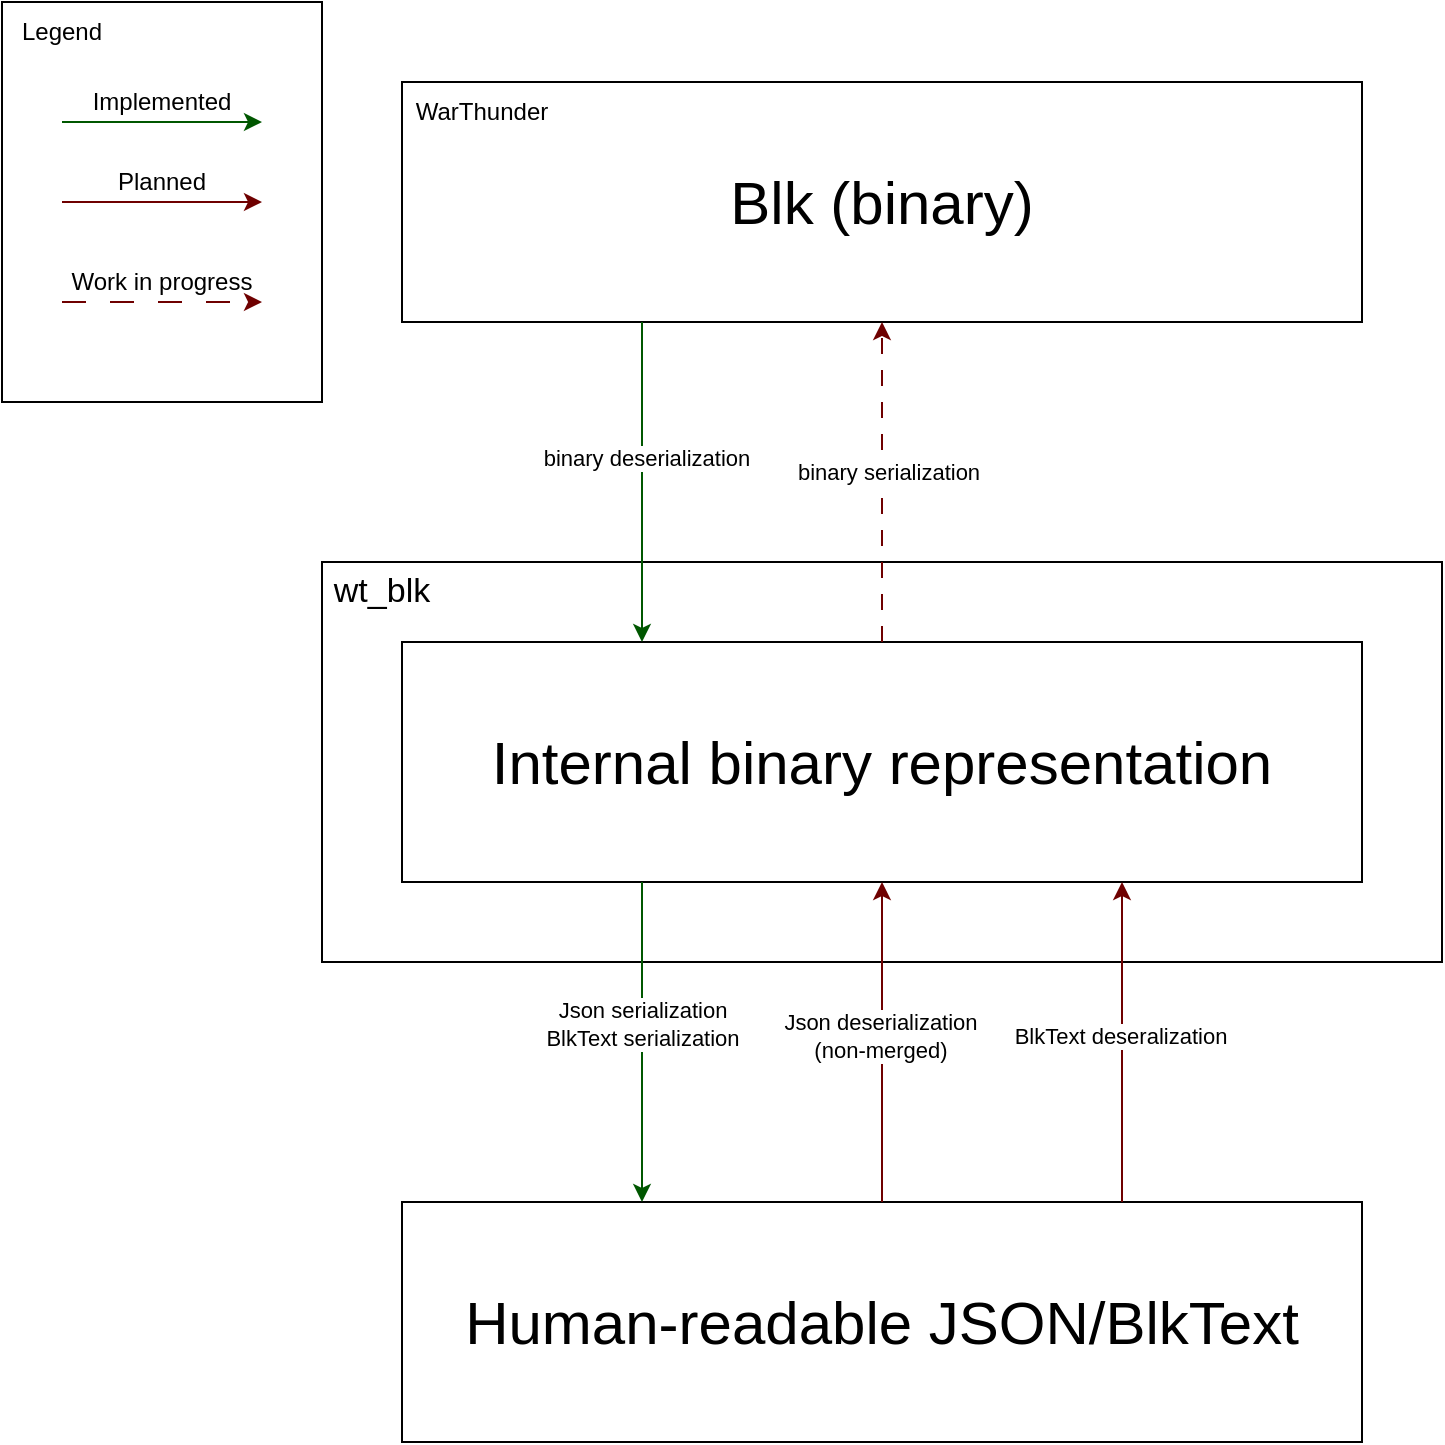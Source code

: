 <mxfile version="23.0.2" type="device">
  <diagram name="Page-1" id="x45XZfGYX57E206BUSX4">
    <mxGraphModel dx="989" dy="576" grid="1" gridSize="10" guides="1" tooltips="1" connect="1" arrows="1" fold="1" page="1" pageScale="1" pageWidth="850" pageHeight="1100" math="0" shadow="0">
      <root>
        <mxCell id="0" />
        <mxCell id="1" parent="0" />
        <mxCell id="Vfzyvi4p-2ZKuOf08ouw-1" value="" style="rounded=0;whiteSpace=wrap;html=1;" vertex="1" parent="1">
          <mxGeometry x="160" y="280" width="560" height="200" as="geometry" />
        </mxCell>
        <mxCell id="Vfzyvi4p-2ZKuOf08ouw-2" value="&lt;font style=&quot;font-size: 17px;&quot;&gt;wt_blk&lt;/font&gt;" style="text;html=1;strokeColor=none;fillColor=none;align=center;verticalAlign=middle;whiteSpace=wrap;rounded=0;" vertex="1" parent="1">
          <mxGeometry x="160" y="280" width="60" height="30" as="geometry" />
        </mxCell>
        <mxCell id="Vfzyvi4p-2ZKuOf08ouw-3" value="&lt;font style=&quot;font-size: 30px;&quot;&gt;Blk (binary)&lt;/font&gt;" style="rounded=0;whiteSpace=wrap;html=1;" vertex="1" parent="1">
          <mxGeometry x="200" y="40" width="480" height="120" as="geometry" />
        </mxCell>
        <mxCell id="Vfzyvi4p-2ZKuOf08ouw-4" value="WarThunder" style="text;html=1;strokeColor=none;fillColor=none;align=center;verticalAlign=middle;whiteSpace=wrap;rounded=0;" vertex="1" parent="1">
          <mxGeometry x="200" y="40" width="80" height="30" as="geometry" />
        </mxCell>
        <mxCell id="Vfzyvi4p-2ZKuOf08ouw-5" value="&lt;font style=&quot;font-size: 30px;&quot;&gt;Internal binary representation&lt;/font&gt;" style="rounded=0;whiteSpace=wrap;html=1;" vertex="1" parent="1">
          <mxGeometry x="200" y="320" width="480" height="120" as="geometry" />
        </mxCell>
        <mxCell id="Vfzyvi4p-2ZKuOf08ouw-7" value="" style="endArrow=classic;html=1;rounded=0;exitX=0.5;exitY=0;exitDx=0;exitDy=0;entryX=0.5;entryY=1;entryDx=0;entryDy=0;fillColor=#a20025;strokeColor=#6F0000;dashed=1;dashPattern=8 8;" edge="1" parent="1" source="Vfzyvi4p-2ZKuOf08ouw-5" target="Vfzyvi4p-2ZKuOf08ouw-3">
          <mxGeometry width="50" height="50" relative="1" as="geometry">
            <mxPoint x="280" y="310" as="sourcePoint" />
            <mxPoint x="440" y="200" as="targetPoint" />
          </mxGeometry>
        </mxCell>
        <mxCell id="Vfzyvi4p-2ZKuOf08ouw-8" value="binary serialization" style="edgeLabel;html=1;align=center;verticalAlign=middle;resizable=0;points=[];" vertex="1" connectable="0" parent="Vfzyvi4p-2ZKuOf08ouw-7">
          <mxGeometry x="0.062" y="-3" relative="1" as="geometry">
            <mxPoint as="offset" />
          </mxGeometry>
        </mxCell>
        <mxCell id="Vfzyvi4p-2ZKuOf08ouw-9" value="" style="endArrow=classic;html=1;rounded=0;exitX=0.25;exitY=1;exitDx=0;exitDy=0;entryX=0.25;entryY=0;entryDx=0;entryDy=0;fillColor=#008a00;strokeColor=#005700;" edge="1" parent="1" source="Vfzyvi4p-2ZKuOf08ouw-3" target="Vfzyvi4p-2ZKuOf08ouw-5">
          <mxGeometry width="50" height="50" relative="1" as="geometry">
            <mxPoint x="280" y="310" as="sourcePoint" />
            <mxPoint x="280" y="210" as="targetPoint" />
          </mxGeometry>
        </mxCell>
        <mxCell id="Vfzyvi4p-2ZKuOf08ouw-10" value="binary deserialization" style="edgeLabel;html=1;align=center;verticalAlign=middle;resizable=0;points=[];" vertex="1" connectable="0" parent="Vfzyvi4p-2ZKuOf08ouw-9">
          <mxGeometry x="-0.153" y="2" relative="1" as="geometry">
            <mxPoint as="offset" />
          </mxGeometry>
        </mxCell>
        <mxCell id="Vfzyvi4p-2ZKuOf08ouw-11" value="&lt;font style=&quot;font-size: 30px;&quot;&gt;Human-readable JSON/BlkText&lt;/font&gt;" style="rounded=0;whiteSpace=wrap;html=1;" vertex="1" parent="1">
          <mxGeometry x="200" y="600" width="480" height="120" as="geometry" />
        </mxCell>
        <mxCell id="Vfzyvi4p-2ZKuOf08ouw-12" value="" style="endArrow=classic;html=1;rounded=0;exitX=0.25;exitY=1;exitDx=0;exitDy=0;entryX=0.25;entryY=0;entryDx=0;entryDy=0;fillColor=#008a00;strokeColor=#005700;" edge="1" parent="1" source="Vfzyvi4p-2ZKuOf08ouw-5" target="Vfzyvi4p-2ZKuOf08ouw-11">
          <mxGeometry width="50" height="50" relative="1" as="geometry">
            <mxPoint x="550" y="390" as="sourcePoint" />
            <mxPoint x="600" y="340" as="targetPoint" />
          </mxGeometry>
        </mxCell>
        <mxCell id="Vfzyvi4p-2ZKuOf08ouw-14" value="Json serialization&lt;br&gt;BlkText serialization" style="edgeLabel;html=1;align=center;verticalAlign=middle;resizable=0;points=[];" vertex="1" connectable="0" parent="Vfzyvi4p-2ZKuOf08ouw-12">
          <mxGeometry x="-0.12" relative="1" as="geometry">
            <mxPoint as="offset" />
          </mxGeometry>
        </mxCell>
        <mxCell id="Vfzyvi4p-2ZKuOf08ouw-15" value="" style="endArrow=classic;html=1;rounded=0;exitX=0.5;exitY=0;exitDx=0;exitDy=0;entryX=0.5;entryY=1;entryDx=0;entryDy=0;fillColor=#a20025;strokeColor=#6F0000;" edge="1" parent="1" source="Vfzyvi4p-2ZKuOf08ouw-11" target="Vfzyvi4p-2ZKuOf08ouw-5">
          <mxGeometry width="50" height="50" relative="1" as="geometry">
            <mxPoint x="460" y="550" as="sourcePoint" />
            <mxPoint x="600" y="340" as="targetPoint" />
          </mxGeometry>
        </mxCell>
        <mxCell id="Vfzyvi4p-2ZKuOf08ouw-16" value="Json deserialization&lt;br&gt;(non-merged)" style="edgeLabel;html=1;align=center;verticalAlign=middle;resizable=0;points=[];" vertex="1" connectable="0" parent="Vfzyvi4p-2ZKuOf08ouw-15">
          <mxGeometry x="0.04" y="1" relative="1" as="geometry">
            <mxPoint as="offset" />
          </mxGeometry>
        </mxCell>
        <mxCell id="Vfzyvi4p-2ZKuOf08ouw-18" value="" style="endArrow=classic;html=1;rounded=0;exitX=0.75;exitY=0;exitDx=0;exitDy=0;entryX=0.75;entryY=1;entryDx=0;entryDy=0;fillColor=#a20025;strokeColor=#6F0000;" edge="1" parent="1" source="Vfzyvi4p-2ZKuOf08ouw-11" target="Vfzyvi4p-2ZKuOf08ouw-5">
          <mxGeometry width="50" height="50" relative="1" as="geometry">
            <mxPoint x="550" y="390" as="sourcePoint" />
            <mxPoint x="600" y="340" as="targetPoint" />
          </mxGeometry>
        </mxCell>
        <mxCell id="Vfzyvi4p-2ZKuOf08ouw-20" value="BlkText deseralization" style="edgeLabel;html=1;align=center;verticalAlign=middle;resizable=0;points=[];" vertex="1" connectable="0" parent="Vfzyvi4p-2ZKuOf08ouw-18">
          <mxGeometry x="0.04" y="1" relative="1" as="geometry">
            <mxPoint as="offset" />
          </mxGeometry>
        </mxCell>
        <mxCell id="Vfzyvi4p-2ZKuOf08ouw-21" value="" style="rounded=0;whiteSpace=wrap;html=1;" vertex="1" parent="1">
          <mxGeometry width="160" height="200" as="geometry" />
        </mxCell>
        <mxCell id="Vfzyvi4p-2ZKuOf08ouw-22" value="Legend" style="text;html=1;strokeColor=none;fillColor=none;align=center;verticalAlign=middle;whiteSpace=wrap;rounded=0;" vertex="1" parent="1">
          <mxGeometry width="60" height="30" as="geometry" />
        </mxCell>
        <mxCell id="Vfzyvi4p-2ZKuOf08ouw-23" value="" style="endArrow=classic;html=1;rounded=0;elbow=horizontal;fillColor=#008a00;strokeColor=#005700;" edge="1" parent="1">
          <mxGeometry width="50" height="50" relative="1" as="geometry">
            <mxPoint x="30" y="60" as="sourcePoint" />
            <mxPoint x="130" y="60" as="targetPoint" />
          </mxGeometry>
        </mxCell>
        <mxCell id="Vfzyvi4p-2ZKuOf08ouw-25" value="Implemented" style="text;html=1;strokeColor=none;fillColor=none;align=center;verticalAlign=middle;whiteSpace=wrap;rounded=0;" vertex="1" parent="1">
          <mxGeometry x="50" y="40" width="60" height="20" as="geometry" />
        </mxCell>
        <mxCell id="Vfzyvi4p-2ZKuOf08ouw-26" value="" style="endArrow=classic;html=1;rounded=0;elbow=horizontal;fillColor=#a20025;strokeColor=#6F0000;" edge="1" parent="1">
          <mxGeometry width="50" height="50" relative="1" as="geometry">
            <mxPoint x="30" y="100" as="sourcePoint" />
            <mxPoint x="130" y="100" as="targetPoint" />
          </mxGeometry>
        </mxCell>
        <mxCell id="Vfzyvi4p-2ZKuOf08ouw-27" value="Planned" style="text;html=1;strokeColor=none;fillColor=none;align=center;verticalAlign=middle;whiteSpace=wrap;rounded=0;" vertex="1" parent="1">
          <mxGeometry x="50" y="80" width="60" height="20" as="geometry" />
        </mxCell>
        <mxCell id="Vfzyvi4p-2ZKuOf08ouw-30" value="" style="endArrow=classic;html=1;rounded=0;elbow=horizontal;fillColor=#a20025;strokeColor=#6F0000;dashed=1;dashPattern=12 12;" edge="1" parent="1">
          <mxGeometry width="50" height="50" relative="1" as="geometry">
            <mxPoint x="30" y="150" as="sourcePoint" />
            <mxPoint x="130" y="150" as="targetPoint" />
          </mxGeometry>
        </mxCell>
        <mxCell id="Vfzyvi4p-2ZKuOf08ouw-31" value="Work in progress" style="text;html=1;strokeColor=none;fillColor=none;align=center;verticalAlign=middle;whiteSpace=wrap;rounded=0;" vertex="1" parent="1">
          <mxGeometry x="30" y="130" width="100" height="20" as="geometry" />
        </mxCell>
      </root>
    </mxGraphModel>
  </diagram>
</mxfile>
